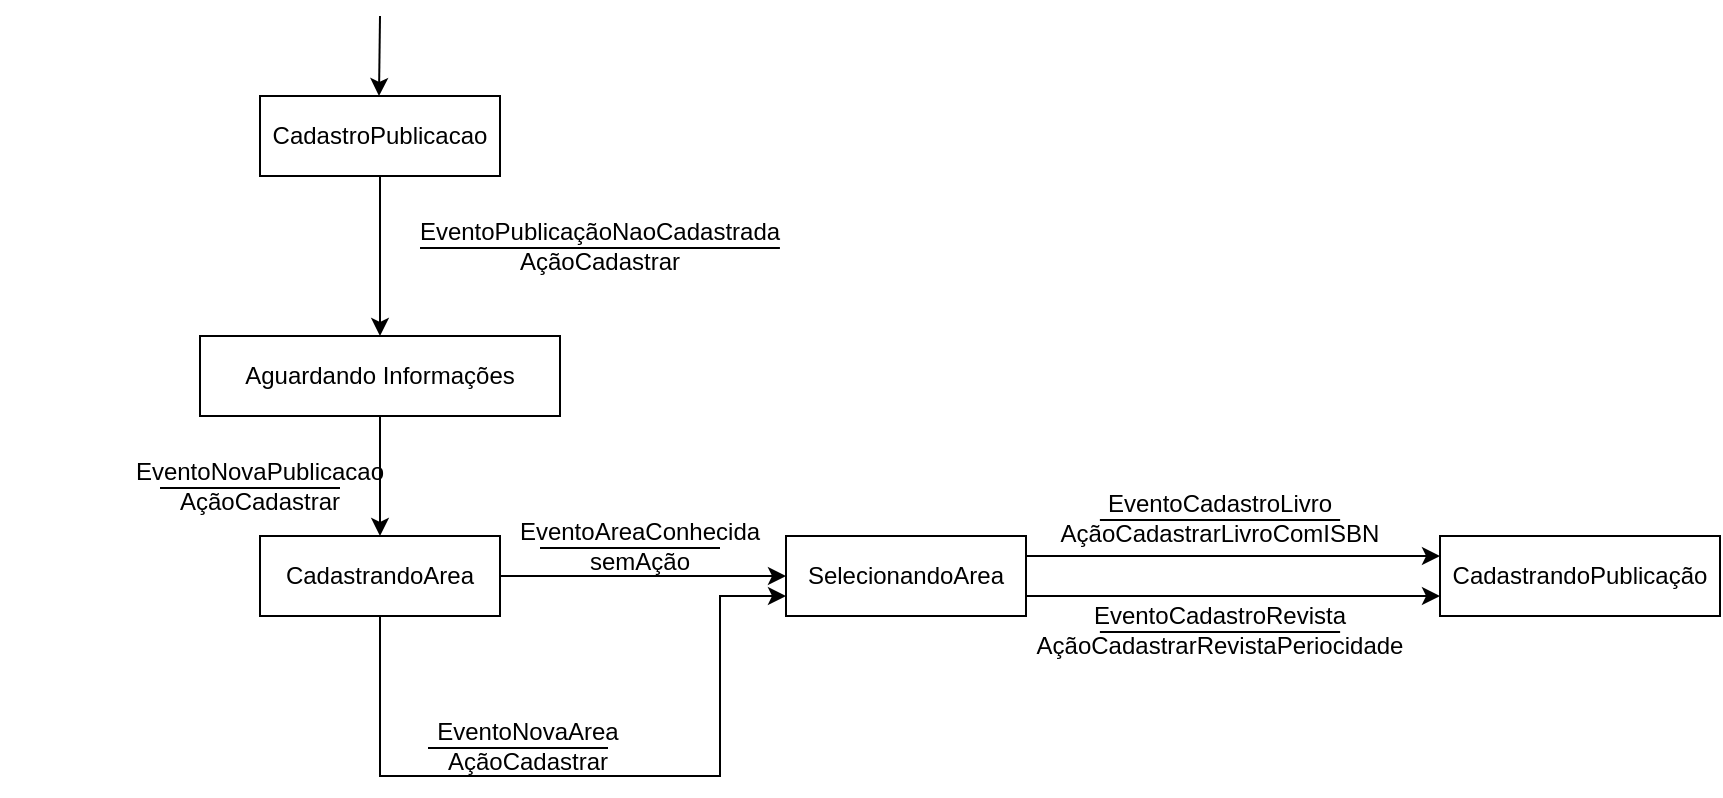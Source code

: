 <mxfile version="15.9.1" type="github">
  <diagram id="B_Kyze1z_75yRYQksSdH" name="Page-1">
    <mxGraphModel dx="816" dy="462" grid="1" gridSize="10" guides="1" tooltips="1" connect="1" arrows="1" fold="1" page="1" pageScale="1" pageWidth="827" pageHeight="1169" math="0" shadow="0">
      <root>
        <mxCell id="0" />
        <mxCell id="1" parent="0" />
        <mxCell id="ECenVt-TSsv9WHNrmQlT-5" style="edgeStyle=orthogonalEdgeStyle;rounded=0;orthogonalLoop=1;jettySize=auto;html=1;entryX=0.5;entryY=0;entryDx=0;entryDy=0;" parent="1" source="ECenVt-TSsv9WHNrmQlT-2" target="ECenVt-TSsv9WHNrmQlT-4" edge="1">
          <mxGeometry relative="1" as="geometry" />
        </mxCell>
        <mxCell id="ECenVt-TSsv9WHNrmQlT-2" value="CadastroPublicacao" style="rounded=0;whiteSpace=wrap;html=1;" parent="1" vertex="1">
          <mxGeometry x="280" y="80" width="120" height="40" as="geometry" />
        </mxCell>
        <mxCell id="ECenVt-TSsv9WHNrmQlT-3" value="" style="endArrow=classic;html=1;rounded=0;" parent="1" edge="1">
          <mxGeometry width="50" height="50" relative="1" as="geometry">
            <mxPoint x="340" y="40" as="sourcePoint" />
            <mxPoint x="339.5" y="80" as="targetPoint" />
          </mxGeometry>
        </mxCell>
        <mxCell id="xjnHRLogiP08fS3p93gv-6" style="edgeStyle=orthogonalEdgeStyle;rounded=0;orthogonalLoop=1;jettySize=auto;html=1;exitX=0.5;exitY=1;exitDx=0;exitDy=0;shadow=0;strokeColor=#000000;strokeWidth=1;entryX=0.5;entryY=0;entryDx=0;entryDy=0;" edge="1" parent="1" source="ECenVt-TSsv9WHNrmQlT-4" target="xjnHRLogiP08fS3p93gv-20">
          <mxGeometry relative="1" as="geometry">
            <mxPoint x="200" y="350" as="targetPoint" />
          </mxGeometry>
        </mxCell>
        <mxCell id="ECenVt-TSsv9WHNrmQlT-4" value="Aguardando Informações" style="rounded=0;whiteSpace=wrap;html=1;" parent="1" vertex="1">
          <mxGeometry x="250" y="200" width="180" height="40" as="geometry" />
        </mxCell>
        <mxCell id="ECenVt-TSsv9WHNrmQlT-6" value="EventoPublicaçãoNaoCadastrada&lt;br&gt;AçãoCadastrar" style="text;html=1;strokeColor=none;fillColor=none;align=center;verticalAlign=middle;whiteSpace=wrap;rounded=0;" parent="1" vertex="1">
          <mxGeometry x="320" y="130" width="260" height="50" as="geometry" />
        </mxCell>
        <mxCell id="xjnHRLogiP08fS3p93gv-2" value="" style="endArrow=none;html=1;rounded=0;entryX=0.846;entryY=1;entryDx=0;entryDy=0;entryPerimeter=0;" edge="1" parent="1">
          <mxGeometry width="50" height="50" relative="1" as="geometry">
            <mxPoint x="360" y="156" as="sourcePoint" />
            <mxPoint x="539.96" y="156" as="targetPoint" />
          </mxGeometry>
        </mxCell>
        <mxCell id="xjnHRLogiP08fS3p93gv-9" value="EventoCadastroLivro&lt;br&gt;AçãoCadastrarLivroComISBN" style="text;html=1;strokeColor=none;fillColor=none;align=center;verticalAlign=middle;whiteSpace=wrap;rounded=0;" vertex="1" parent="1">
          <mxGeometry x="630" y="266" width="260" height="50" as="geometry" />
        </mxCell>
        <mxCell id="xjnHRLogiP08fS3p93gv-10" value="" style="endArrow=none;html=1;rounded=0;entryX=0.731;entryY=0.52;entryDx=0;entryDy=0;entryPerimeter=0;exitX=0.269;exitY=0.52;exitDx=0;exitDy=0;exitPerimeter=0;" edge="1" parent="1" source="xjnHRLogiP08fS3p93gv-9" target="xjnHRLogiP08fS3p93gv-9">
          <mxGeometry width="50" height="50" relative="1" as="geometry">
            <mxPoint x="710" y="292" as="sourcePoint" />
            <mxPoint x="800" y="292" as="targetPoint" />
          </mxGeometry>
        </mxCell>
        <mxCell id="xjnHRLogiP08fS3p93gv-17" value="EventoNovaPublicacao&lt;br&gt;AçãoCadastrar" style="text;html=1;strokeColor=none;fillColor=none;align=center;verticalAlign=middle;whiteSpace=wrap;rounded=0;" vertex="1" parent="1">
          <mxGeometry x="150" y="250" width="260" height="50" as="geometry" />
        </mxCell>
        <mxCell id="xjnHRLogiP08fS3p93gv-18" value="" style="endArrow=none;html=1;rounded=0;" edge="1" parent="1">
          <mxGeometry width="50" height="50" relative="1" as="geometry">
            <mxPoint x="230" y="276" as="sourcePoint" />
            <mxPoint x="320" y="276" as="targetPoint" />
          </mxGeometry>
        </mxCell>
        <mxCell id="xjnHRLogiP08fS3p93gv-23" style="edgeStyle=orthogonalEdgeStyle;rounded=0;orthogonalLoop=1;jettySize=auto;html=1;exitX=1;exitY=0.5;exitDx=0;exitDy=0;shadow=0;strokeColor=#000000;strokeWidth=1;entryX=0;entryY=0.5;entryDx=0;entryDy=0;" edge="1" parent="1" source="xjnHRLogiP08fS3p93gv-20" target="xjnHRLogiP08fS3p93gv-25">
          <mxGeometry relative="1" as="geometry">
            <mxPoint x="520" y="320" as="targetPoint" />
          </mxGeometry>
        </mxCell>
        <mxCell id="xjnHRLogiP08fS3p93gv-24" style="edgeStyle=orthogonalEdgeStyle;rounded=0;orthogonalLoop=1;jettySize=auto;html=1;exitX=0.5;exitY=1;exitDx=0;exitDy=0;shadow=0;strokeColor=#000000;strokeWidth=1;entryX=0;entryY=0.75;entryDx=0;entryDy=0;" edge="1" parent="1" source="xjnHRLogiP08fS3p93gv-20" target="xjnHRLogiP08fS3p93gv-25">
          <mxGeometry relative="1" as="geometry">
            <mxPoint x="530" y="390" as="targetPoint" />
            <Array as="points">
              <mxPoint x="340" y="420" />
              <mxPoint x="510" y="420" />
              <mxPoint x="510" y="330" />
            </Array>
          </mxGeometry>
        </mxCell>
        <mxCell id="xjnHRLogiP08fS3p93gv-20" value="CadastrandoArea" style="rounded=0;whiteSpace=wrap;html=1;" vertex="1" parent="1">
          <mxGeometry x="280" y="300" width="120" height="40" as="geometry" />
        </mxCell>
        <mxCell id="xjnHRLogiP08fS3p93gv-22" value="CadastrandoPublicação" style="rounded=0;whiteSpace=wrap;html=1;" vertex="1" parent="1">
          <mxGeometry x="870" y="300" width="140" height="40" as="geometry" />
        </mxCell>
        <mxCell id="xjnHRLogiP08fS3p93gv-38" style="edgeStyle=orthogonalEdgeStyle;rounded=0;orthogonalLoop=1;jettySize=auto;html=1;exitX=1;exitY=0.25;exitDx=0;exitDy=0;entryX=0;entryY=0.25;entryDx=0;entryDy=0;shadow=0;strokeColor=#000000;strokeWidth=1;" edge="1" parent="1" source="xjnHRLogiP08fS3p93gv-25" target="xjnHRLogiP08fS3p93gv-22">
          <mxGeometry relative="1" as="geometry" />
        </mxCell>
        <mxCell id="xjnHRLogiP08fS3p93gv-39" style="edgeStyle=orthogonalEdgeStyle;rounded=0;orthogonalLoop=1;jettySize=auto;html=1;exitX=1;exitY=0.75;exitDx=0;exitDy=0;entryX=0;entryY=0.75;entryDx=0;entryDy=0;shadow=0;strokeColor=#000000;strokeWidth=1;" edge="1" parent="1" source="xjnHRLogiP08fS3p93gv-25" target="xjnHRLogiP08fS3p93gv-22">
          <mxGeometry relative="1" as="geometry" />
        </mxCell>
        <mxCell id="xjnHRLogiP08fS3p93gv-25" value="SelecionandoArea" style="rounded=0;whiteSpace=wrap;html=1;" vertex="1" parent="1">
          <mxGeometry x="543" y="300" width="120" height="40" as="geometry" />
        </mxCell>
        <mxCell id="xjnHRLogiP08fS3p93gv-26" value="EventoNovaArea&lt;br&gt;AçãoCadastrar" style="text;html=1;strokeColor=none;fillColor=none;align=center;verticalAlign=middle;whiteSpace=wrap;rounded=0;" vertex="1" parent="1">
          <mxGeometry x="284" y="380" width="260" height="50" as="geometry" />
        </mxCell>
        <mxCell id="xjnHRLogiP08fS3p93gv-27" value="" style="endArrow=none;html=1;rounded=0;" edge="1" parent="1">
          <mxGeometry width="50" height="50" relative="1" as="geometry">
            <mxPoint x="364" y="406" as="sourcePoint" />
            <mxPoint x="454" y="406" as="targetPoint" />
          </mxGeometry>
        </mxCell>
        <mxCell id="xjnHRLogiP08fS3p93gv-28" value="EventoAreaConhecida&lt;br&gt;semAção" style="text;html=1;strokeColor=none;fillColor=none;align=center;verticalAlign=middle;whiteSpace=wrap;rounded=0;" vertex="1" parent="1">
          <mxGeometry x="340" y="280" width="260" height="50" as="geometry" />
        </mxCell>
        <mxCell id="xjnHRLogiP08fS3p93gv-29" value="" style="endArrow=none;html=1;rounded=0;" edge="1" parent="1">
          <mxGeometry width="50" height="50" relative="1" as="geometry">
            <mxPoint x="420" y="306" as="sourcePoint" />
            <mxPoint x="510" y="306" as="targetPoint" />
          </mxGeometry>
        </mxCell>
        <mxCell id="xjnHRLogiP08fS3p93gv-32" value="EventoCadastroRevista&lt;br&gt;AçãoCadastrarRevistaPeriocidade" style="text;html=1;strokeColor=none;fillColor=none;align=center;verticalAlign=middle;whiteSpace=wrap;rounded=0;" vertex="1" parent="1">
          <mxGeometry x="630" y="322" width="260" height="50" as="geometry" />
        </mxCell>
        <mxCell id="xjnHRLogiP08fS3p93gv-33" value="" style="endArrow=none;html=1;rounded=0;entryX=0.731;entryY=0.52;entryDx=0;entryDy=0;entryPerimeter=0;exitX=0.269;exitY=0.52;exitDx=0;exitDy=0;exitPerimeter=0;" edge="1" source="xjnHRLogiP08fS3p93gv-32" target="xjnHRLogiP08fS3p93gv-32" parent="1">
          <mxGeometry width="50" height="50" relative="1" as="geometry">
            <mxPoint x="710" y="386" as="sourcePoint" />
            <mxPoint x="800" y="386" as="targetPoint" />
          </mxGeometry>
        </mxCell>
      </root>
    </mxGraphModel>
  </diagram>
</mxfile>
